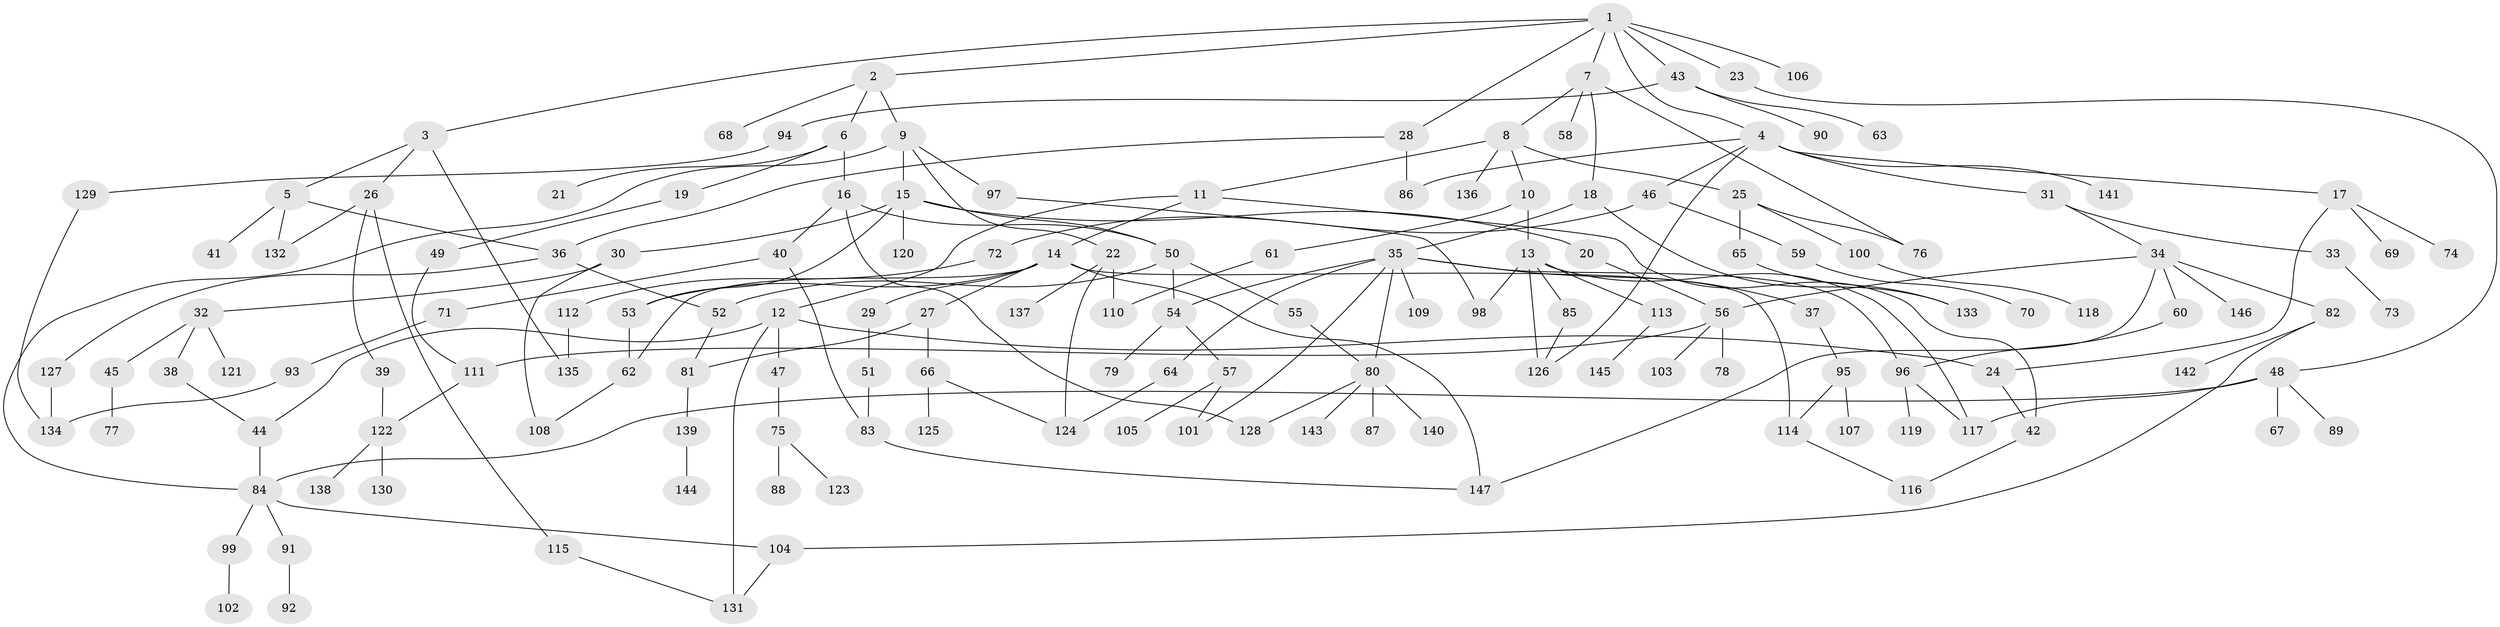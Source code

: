 // Generated by graph-tools (version 1.1) at 2025/13/03/09/25 04:13:22]
// undirected, 147 vertices, 189 edges
graph export_dot {
graph [start="1"]
  node [color=gray90,style=filled];
  1;
  2;
  3;
  4;
  5;
  6;
  7;
  8;
  9;
  10;
  11;
  12;
  13;
  14;
  15;
  16;
  17;
  18;
  19;
  20;
  21;
  22;
  23;
  24;
  25;
  26;
  27;
  28;
  29;
  30;
  31;
  32;
  33;
  34;
  35;
  36;
  37;
  38;
  39;
  40;
  41;
  42;
  43;
  44;
  45;
  46;
  47;
  48;
  49;
  50;
  51;
  52;
  53;
  54;
  55;
  56;
  57;
  58;
  59;
  60;
  61;
  62;
  63;
  64;
  65;
  66;
  67;
  68;
  69;
  70;
  71;
  72;
  73;
  74;
  75;
  76;
  77;
  78;
  79;
  80;
  81;
  82;
  83;
  84;
  85;
  86;
  87;
  88;
  89;
  90;
  91;
  92;
  93;
  94;
  95;
  96;
  97;
  98;
  99;
  100;
  101;
  102;
  103;
  104;
  105;
  106;
  107;
  108;
  109;
  110;
  111;
  112;
  113;
  114;
  115;
  116;
  117;
  118;
  119;
  120;
  121;
  122;
  123;
  124;
  125;
  126;
  127;
  128;
  129;
  130;
  131;
  132;
  133;
  134;
  135;
  136;
  137;
  138;
  139;
  140;
  141;
  142;
  143;
  144;
  145;
  146;
  147;
  1 -- 2;
  1 -- 3;
  1 -- 4;
  1 -- 7;
  1 -- 23;
  1 -- 28;
  1 -- 43;
  1 -- 106;
  2 -- 6;
  2 -- 9;
  2 -- 68;
  3 -- 5;
  3 -- 26;
  3 -- 135;
  4 -- 17;
  4 -- 31;
  4 -- 46;
  4 -- 86;
  4 -- 141;
  4 -- 126;
  5 -- 36;
  5 -- 41;
  5 -- 132;
  6 -- 16;
  6 -- 19;
  6 -- 21;
  7 -- 8;
  7 -- 18;
  7 -- 58;
  7 -- 76;
  8 -- 10;
  8 -- 11;
  8 -- 25;
  8 -- 136;
  9 -- 15;
  9 -- 22;
  9 -- 97;
  9 -- 84;
  10 -- 13;
  10 -- 61;
  11 -- 12;
  11 -- 14;
  11 -- 42;
  12 -- 24;
  12 -- 47;
  12 -- 44;
  12 -- 131;
  13 -- 85;
  13 -- 98;
  13 -- 113;
  13 -- 117;
  13 -- 126;
  14 -- 27;
  14 -- 29;
  14 -- 53;
  14 -- 62;
  14 -- 114;
  14 -- 147;
  15 -- 20;
  15 -- 30;
  15 -- 50;
  15 -- 120;
  15 -- 53;
  16 -- 40;
  16 -- 128;
  16 -- 50;
  17 -- 69;
  17 -- 74;
  17 -- 24;
  18 -- 35;
  18 -- 133;
  19 -- 49;
  20 -- 56;
  22 -- 137;
  22 -- 124;
  22 -- 110;
  23 -- 48;
  24 -- 42;
  25 -- 65;
  25 -- 100;
  25 -- 76;
  26 -- 39;
  26 -- 115;
  26 -- 132;
  27 -- 66;
  27 -- 81;
  28 -- 36;
  28 -- 86;
  29 -- 51;
  30 -- 32;
  30 -- 108;
  31 -- 33;
  31 -- 34;
  32 -- 38;
  32 -- 45;
  32 -- 121;
  33 -- 73;
  34 -- 56;
  34 -- 60;
  34 -- 82;
  34 -- 146;
  34 -- 147;
  35 -- 37;
  35 -- 54;
  35 -- 64;
  35 -- 109;
  35 -- 101;
  35 -- 96;
  35 -- 80;
  36 -- 52;
  36 -- 127;
  37 -- 95;
  38 -- 44;
  39 -- 122;
  40 -- 71;
  40 -- 83;
  42 -- 116;
  43 -- 63;
  43 -- 90;
  43 -- 94;
  44 -- 84;
  45 -- 77;
  46 -- 59;
  46 -- 72;
  47 -- 75;
  48 -- 67;
  48 -- 89;
  48 -- 117;
  48 -- 84;
  49 -- 111;
  50 -- 55;
  50 -- 52;
  50 -- 54;
  51 -- 83;
  52 -- 81;
  53 -- 62;
  54 -- 57;
  54 -- 79;
  55 -- 80;
  56 -- 78;
  56 -- 103;
  56 -- 111;
  57 -- 101;
  57 -- 105;
  59 -- 70;
  60 -- 96;
  61 -- 110;
  62 -- 108;
  64 -- 124;
  65 -- 133;
  66 -- 124;
  66 -- 125;
  71 -- 93;
  72 -- 112;
  75 -- 88;
  75 -- 123;
  80 -- 87;
  80 -- 140;
  80 -- 143;
  80 -- 128;
  81 -- 139;
  82 -- 104;
  82 -- 142;
  83 -- 147;
  84 -- 91;
  84 -- 99;
  84 -- 104;
  85 -- 126;
  91 -- 92;
  93 -- 134;
  94 -- 129;
  95 -- 107;
  95 -- 114;
  96 -- 119;
  96 -- 117;
  97 -- 98;
  99 -- 102;
  100 -- 118;
  104 -- 131;
  111 -- 122;
  112 -- 135;
  113 -- 145;
  114 -- 116;
  115 -- 131;
  122 -- 130;
  122 -- 138;
  127 -- 134;
  129 -- 134;
  139 -- 144;
}
